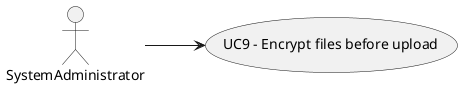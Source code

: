 @startuml

left to right direction
actor SystemAdministrator

usecase UC9 as "UC9 - Encrypt files before upload"
SystemAdministrator --> UC9

@enduml
